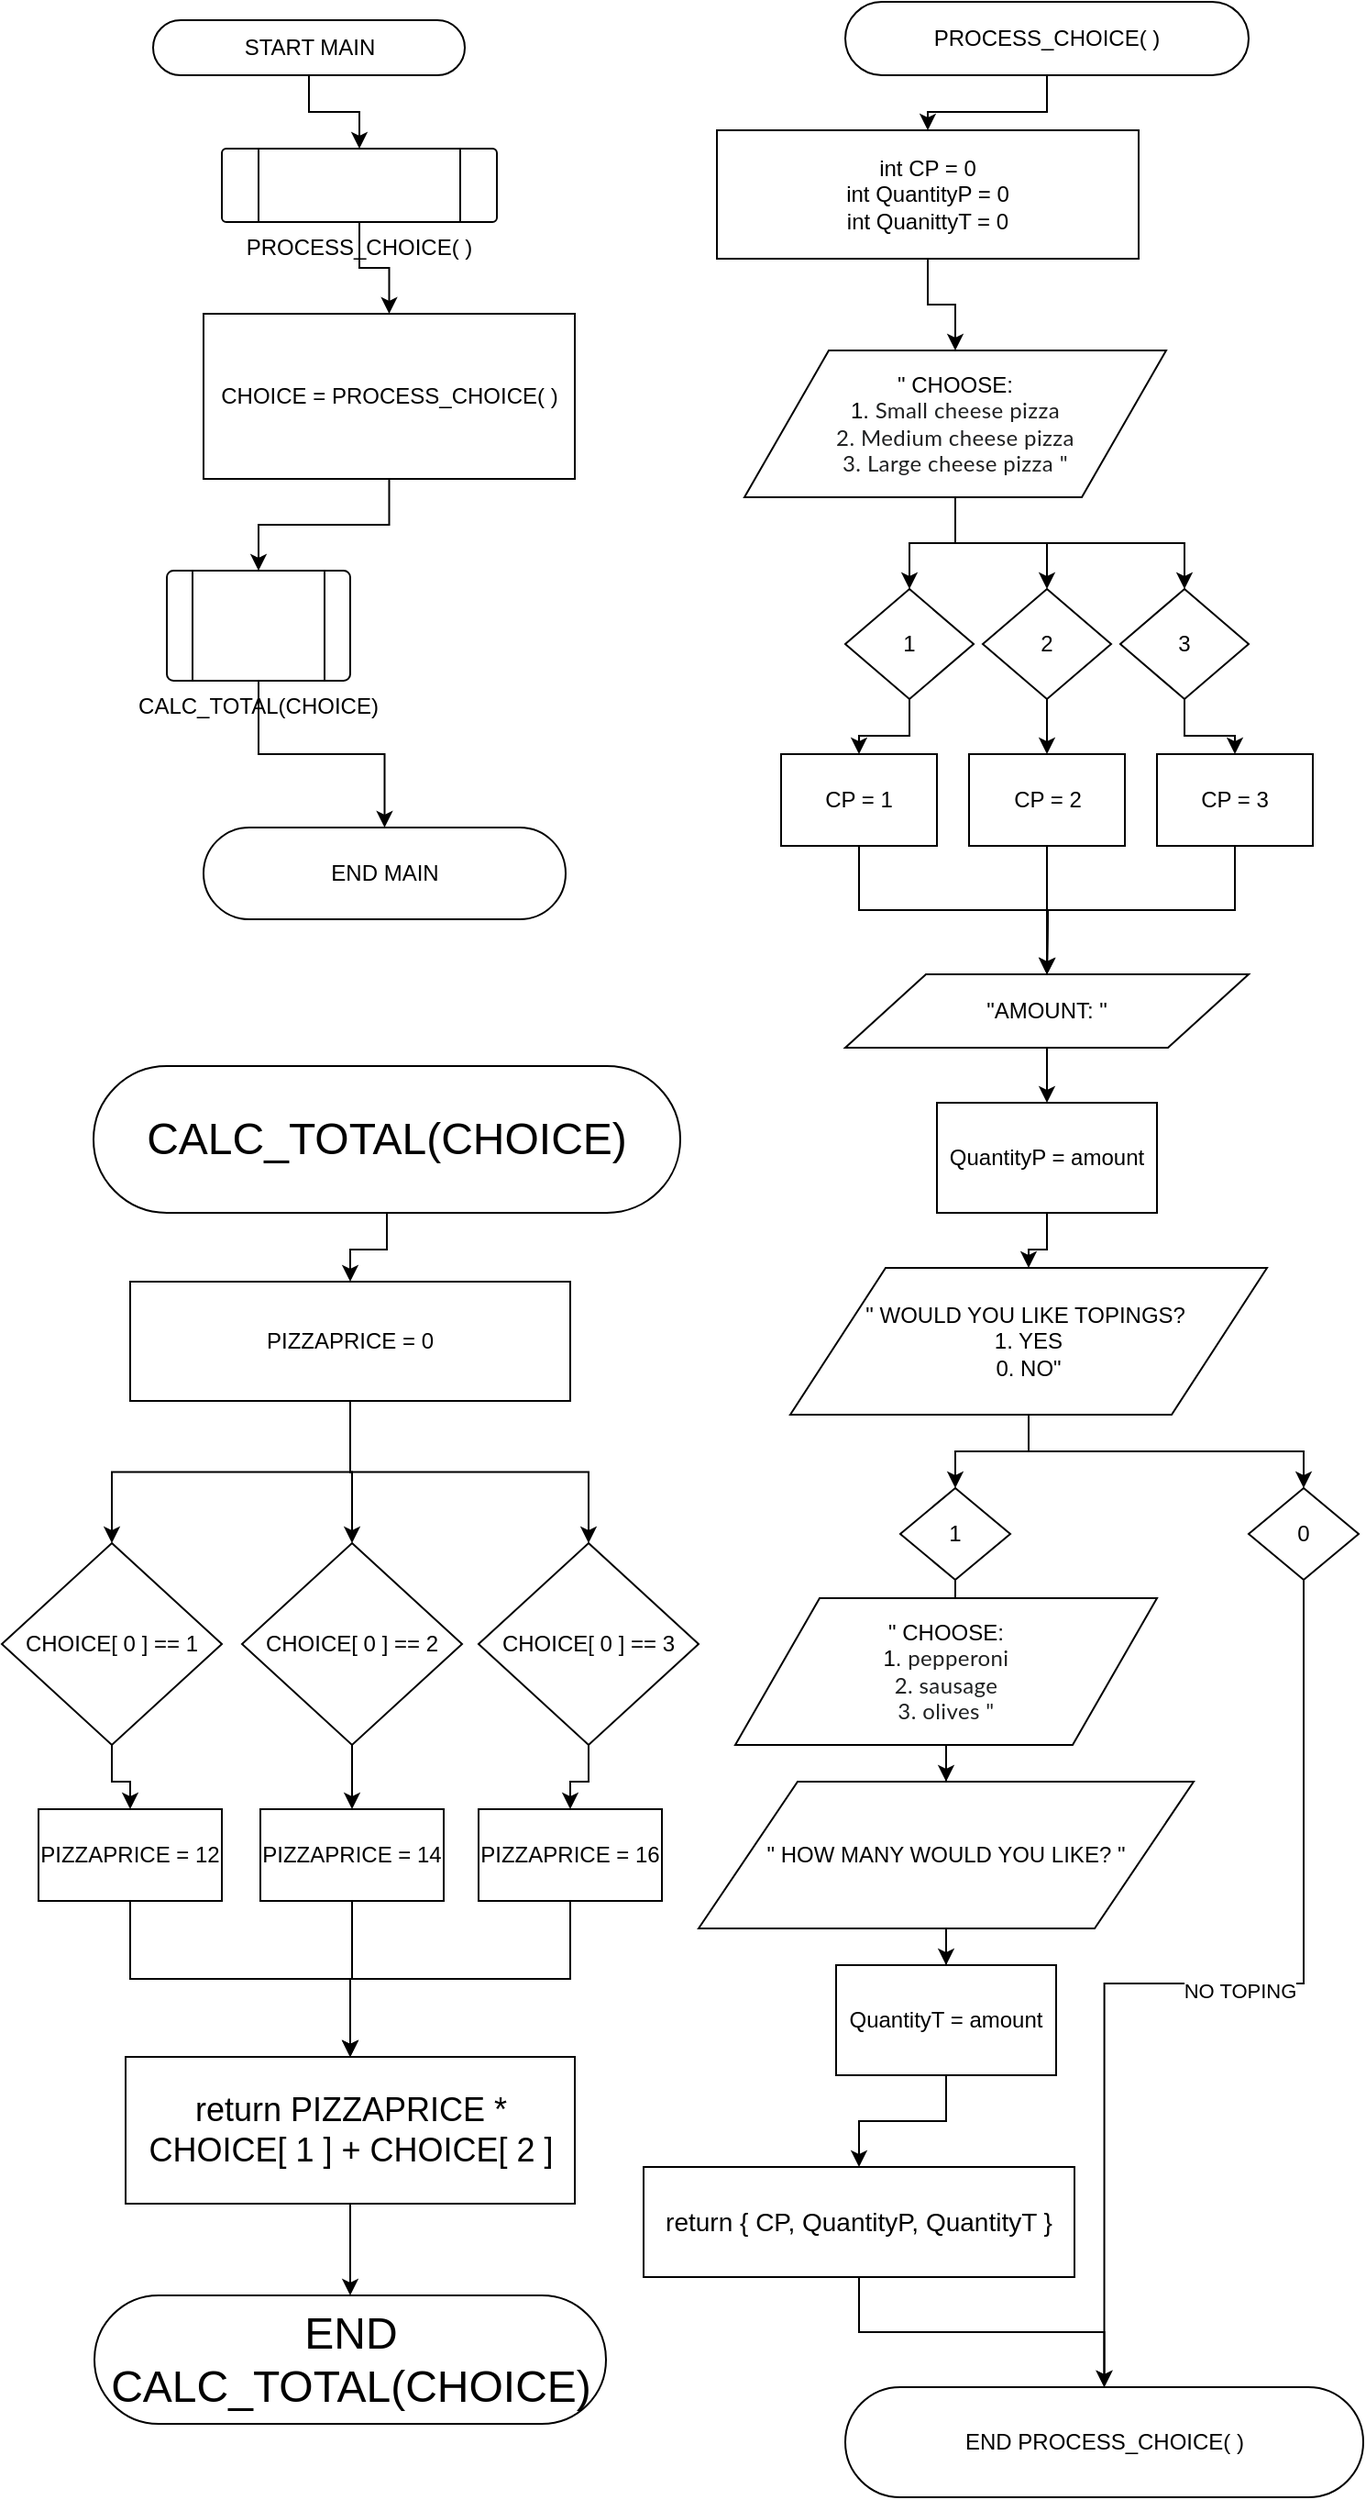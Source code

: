 <mxfile version="24.6.5" type="github">
  <diagram name="Page-1" id="Bwrql6FO_Pp4iYdtCRvU">
    <mxGraphModel dx="577" dy="674" grid="1" gridSize="10" guides="1" tooltips="1" connect="1" arrows="1" fold="1" page="1" pageScale="1" pageWidth="850" pageHeight="1100" math="0" shadow="0">
      <root>
        <mxCell id="0" />
        <mxCell id="1" parent="0" />
        <mxCell id="jd5DZ7lS3QpHcR33lxbT-20" value="" style="edgeStyle=orthogonalEdgeStyle;rounded=0;orthogonalLoop=1;jettySize=auto;html=1;" edge="1" parent="1" source="Y5ReOfjwJdekTtEq4LtW-1" target="jd5DZ7lS3QpHcR33lxbT-10">
          <mxGeometry relative="1" as="geometry" />
        </mxCell>
        <mxCell id="Y5ReOfjwJdekTtEq4LtW-1" value="START MAIN" style="html=1;dashed=0;whiteSpace=wrap;shape=mxgraph.dfd.start" parent="1" vertex="1">
          <mxGeometry x="112.5" y="50" width="170" height="30" as="geometry" />
        </mxCell>
        <mxCell id="jd5DZ7lS3QpHcR33lxbT-66" style="edgeStyle=orthogonalEdgeStyle;rounded=0;orthogonalLoop=1;jettySize=auto;html=1;entryX=0.5;entryY=0;entryDx=0;entryDy=0;" edge="1" parent="1" source="jd5DZ7lS3QpHcR33lxbT-8" target="jd5DZ7lS3QpHcR33lxbT-36">
          <mxGeometry relative="1" as="geometry" />
        </mxCell>
        <mxCell id="jd5DZ7lS3QpHcR33lxbT-67" style="edgeStyle=orthogonalEdgeStyle;rounded=0;orthogonalLoop=1;jettySize=auto;html=1;" edge="1" parent="1" source="jd5DZ7lS3QpHcR33lxbT-8" target="jd5DZ7lS3QpHcR33lxbT-25">
          <mxGeometry relative="1" as="geometry" />
        </mxCell>
        <mxCell id="jd5DZ7lS3QpHcR33lxbT-68" style="edgeStyle=orthogonalEdgeStyle;rounded=0;orthogonalLoop=1;jettySize=auto;html=1;entryX=0.5;entryY=0;entryDx=0;entryDy=0;" edge="1" parent="1" source="jd5DZ7lS3QpHcR33lxbT-8" target="jd5DZ7lS3QpHcR33lxbT-35">
          <mxGeometry relative="1" as="geometry" />
        </mxCell>
        <mxCell id="jd5DZ7lS3QpHcR33lxbT-8" value="&lt;font style=&quot;font-size: 12px;&quot;&gt;&quot;&amp;nbsp;&lt;/font&gt;&lt;span style=&quot;background-color: initial;&quot;&gt;CHOOSE:&lt;/span&gt;&lt;div&gt;&lt;font style=&quot;font-size: 12px;&quot;&gt;1.&amp;nbsp;&lt;span style=&quot;color: rgb(32, 33, 34); font-family: Lato, &amp;quot;Lucida Sans Unicode&amp;quot;, &amp;quot;Lucida Grande&amp;quot;, sans-serif; letter-spacing: 0.2px; text-align: start; background-color: rgb(255, 255, 255);&quot;&gt;Small cheese pizza&lt;/span&gt;&lt;/font&gt;&lt;div&gt;&lt;font style=&quot;font-size: 12px;&quot;&gt;&lt;span style=&quot;color: rgb(32, 33, 34); font-family: Lato, &amp;quot;Lucida Sans Unicode&amp;quot;, &amp;quot;Lucida Grande&amp;quot;, sans-serif; letter-spacing: 0.2px; text-align: start; background-color: rgb(255, 255, 255);&quot;&gt;2. Medium cheese pizza&lt;/span&gt;&lt;/font&gt;&lt;/div&gt;&lt;div&gt;&lt;font style=&quot;font-size: 12px;&quot;&gt;&lt;span style=&quot;color: rgb(32, 33, 34); font-family: Lato, &amp;quot;Lucida Sans Unicode&amp;quot;, &amp;quot;Lucida Grande&amp;quot;, sans-serif; letter-spacing: 0.2px; text-align: start; background-color: rgb(255, 255, 255);&quot;&gt;3. Large cheese pizza &quot;&lt;/span&gt;&lt;/font&gt;&lt;/div&gt;&lt;/div&gt;" style="shape=parallelogram;perimeter=parallelogramPerimeter;whiteSpace=wrap;html=1;dashed=0;" vertex="1" parent="1">
          <mxGeometry x="435" y="230" width="230" height="80" as="geometry" />
        </mxCell>
        <mxCell id="jd5DZ7lS3QpHcR33lxbT-13" value="" style="edgeStyle=orthogonalEdgeStyle;rounded=0;orthogonalLoop=1;jettySize=auto;html=1;" edge="1" parent="1" source="jd5DZ7lS3QpHcR33lxbT-10" target="jd5DZ7lS3QpHcR33lxbT-12">
          <mxGeometry relative="1" as="geometry" />
        </mxCell>
        <mxCell id="jd5DZ7lS3QpHcR33lxbT-10" value="PROCESS_CHOICE( )" style="verticalLabelPosition=bottom;verticalAlign=top;html=1;shape=process;whiteSpace=wrap;rounded=1;size=0.136;arcSize=6;" vertex="1" parent="1">
          <mxGeometry x="150" y="120" width="150" height="40" as="geometry" />
        </mxCell>
        <mxCell id="jd5DZ7lS3QpHcR33lxbT-15" value="" style="edgeStyle=orthogonalEdgeStyle;rounded=0;orthogonalLoop=1;jettySize=auto;html=1;" edge="1" parent="1" source="jd5DZ7lS3QpHcR33lxbT-12" target="jd5DZ7lS3QpHcR33lxbT-14">
          <mxGeometry relative="1" as="geometry" />
        </mxCell>
        <mxCell id="jd5DZ7lS3QpHcR33lxbT-12" value="CHOICE = PROCESS_CHOICE( )" style="html=1;dashed=0;whiteSpace=wrap;" vertex="1" parent="1">
          <mxGeometry x="140" y="210" width="202.5" height="90" as="geometry" />
        </mxCell>
        <mxCell id="jd5DZ7lS3QpHcR33lxbT-120" value="" style="edgeStyle=orthogonalEdgeStyle;rounded=0;orthogonalLoop=1;jettySize=auto;html=1;" edge="1" parent="1" source="jd5DZ7lS3QpHcR33lxbT-14" target="jd5DZ7lS3QpHcR33lxbT-16">
          <mxGeometry relative="1" as="geometry" />
        </mxCell>
        <mxCell id="jd5DZ7lS3QpHcR33lxbT-14" value="CALC_TOTAL(CHOICE)" style="verticalLabelPosition=bottom;verticalAlign=top;html=1;shape=process;whiteSpace=wrap;rounded=1;size=0.14;arcSize=6;" vertex="1" parent="1">
          <mxGeometry x="120" y="350" width="100" height="60" as="geometry" />
        </mxCell>
        <mxCell id="jd5DZ7lS3QpHcR33lxbT-16" value="END MAIN" style="html=1;dashed=0;whiteSpace=wrap;shape=mxgraph.dfd.start" vertex="1" parent="1">
          <mxGeometry x="140" y="490" width="197.5" height="50" as="geometry" />
        </mxCell>
        <mxCell id="jd5DZ7lS3QpHcR33lxbT-22" value="" style="edgeStyle=orthogonalEdgeStyle;rounded=0;orthogonalLoop=1;jettySize=auto;html=1;" edge="1" parent="1" source="jd5DZ7lS3QpHcR33lxbT-18" target="jd5DZ7lS3QpHcR33lxbT-21">
          <mxGeometry relative="1" as="geometry" />
        </mxCell>
        <mxCell id="jd5DZ7lS3QpHcR33lxbT-18" value="PROCESS_CHOICE( )" style="html=1;dashed=0;whiteSpace=wrap;shape=mxgraph.dfd.start" vertex="1" parent="1">
          <mxGeometry x="490" y="40" width="220" height="40" as="geometry" />
        </mxCell>
        <mxCell id="jd5DZ7lS3QpHcR33lxbT-23" value="" style="edgeStyle=orthogonalEdgeStyle;rounded=0;orthogonalLoop=1;jettySize=auto;html=1;" edge="1" parent="1" source="jd5DZ7lS3QpHcR33lxbT-21" target="jd5DZ7lS3QpHcR33lxbT-8">
          <mxGeometry relative="1" as="geometry" />
        </mxCell>
        <mxCell id="jd5DZ7lS3QpHcR33lxbT-21" value="&lt;div&gt;int CP = 0&lt;/div&gt;&lt;div&gt;int QuantityP = 0&lt;/div&gt;&lt;div&gt;int QuanittyT = 0&lt;/div&gt;" style="html=1;dashed=0;whiteSpace=wrap;" vertex="1" parent="1">
          <mxGeometry x="420" y="110" width="230" height="70" as="geometry" />
        </mxCell>
        <mxCell id="jd5DZ7lS3QpHcR33lxbT-40" value="" style="edgeStyle=orthogonalEdgeStyle;rounded=0;orthogonalLoop=1;jettySize=auto;html=1;" edge="1" parent="1" source="jd5DZ7lS3QpHcR33lxbT-25" target="jd5DZ7lS3QpHcR33lxbT-39">
          <mxGeometry relative="1" as="geometry" />
        </mxCell>
        <mxCell id="jd5DZ7lS3QpHcR33lxbT-25" value="1" style="rhombus;whiteSpace=wrap;html=1;dashed=0;" vertex="1" parent="1">
          <mxGeometry x="490" y="360" width="70" height="60" as="geometry" />
        </mxCell>
        <mxCell id="jd5DZ7lS3QpHcR33lxbT-46" value="" style="edgeStyle=orthogonalEdgeStyle;rounded=0;orthogonalLoop=1;jettySize=auto;html=1;" edge="1" parent="1" source="jd5DZ7lS3QpHcR33lxbT-35" target="jd5DZ7lS3QpHcR33lxbT-44">
          <mxGeometry relative="1" as="geometry" />
        </mxCell>
        <mxCell id="jd5DZ7lS3QpHcR33lxbT-35" value="3" style="rhombus;whiteSpace=wrap;html=1;dashed=0;" vertex="1" parent="1">
          <mxGeometry x="640" y="360" width="70" height="60" as="geometry" />
        </mxCell>
        <mxCell id="jd5DZ7lS3QpHcR33lxbT-45" value="" style="edgeStyle=orthogonalEdgeStyle;rounded=0;orthogonalLoop=1;jettySize=auto;html=1;" edge="1" parent="1" source="jd5DZ7lS3QpHcR33lxbT-36" target="jd5DZ7lS3QpHcR33lxbT-43">
          <mxGeometry relative="1" as="geometry" />
        </mxCell>
        <mxCell id="jd5DZ7lS3QpHcR33lxbT-36" value="2" style="rhombus;whiteSpace=wrap;html=1;dashed=0;" vertex="1" parent="1">
          <mxGeometry x="565" y="360" width="70" height="60" as="geometry" />
        </mxCell>
        <mxCell id="jd5DZ7lS3QpHcR33lxbT-61" style="edgeStyle=orthogonalEdgeStyle;rounded=0;orthogonalLoop=1;jettySize=auto;html=1;exitX=0.5;exitY=1;exitDx=0;exitDy=0;entryX=0.5;entryY=0;entryDx=0;entryDy=0;" edge="1" parent="1" source="jd5DZ7lS3QpHcR33lxbT-39">
          <mxGeometry relative="1" as="geometry">
            <mxPoint x="600" y="570" as="targetPoint" />
          </mxGeometry>
        </mxCell>
        <mxCell id="jd5DZ7lS3QpHcR33lxbT-39" value="CP = 1" style="whiteSpace=wrap;html=1;dashed=0;" vertex="1" parent="1">
          <mxGeometry x="455" y="450" width="85" height="50" as="geometry" />
        </mxCell>
        <mxCell id="jd5DZ7lS3QpHcR33lxbT-57" value="" style="edgeStyle=orthogonalEdgeStyle;rounded=0;orthogonalLoop=1;jettySize=auto;html=1;" edge="1" parent="1" source="jd5DZ7lS3QpHcR33lxbT-43">
          <mxGeometry relative="1" as="geometry">
            <mxPoint x="600" y="570" as="targetPoint" />
          </mxGeometry>
        </mxCell>
        <mxCell id="jd5DZ7lS3QpHcR33lxbT-43" value="CP = 2" style="whiteSpace=wrap;html=1;dashed=0;" vertex="1" parent="1">
          <mxGeometry x="557.5" y="450" width="85" height="50" as="geometry" />
        </mxCell>
        <mxCell id="jd5DZ7lS3QpHcR33lxbT-62" style="edgeStyle=orthogonalEdgeStyle;rounded=0;orthogonalLoop=1;jettySize=auto;html=1;exitX=0.5;exitY=1;exitDx=0;exitDy=0;" edge="1" parent="1" source="jd5DZ7lS3QpHcR33lxbT-44">
          <mxGeometry relative="1" as="geometry">
            <mxPoint x="600" y="570" as="targetPoint" />
          </mxGeometry>
        </mxCell>
        <mxCell id="jd5DZ7lS3QpHcR33lxbT-44" value="CP = 3" style="whiteSpace=wrap;html=1;dashed=0;" vertex="1" parent="1">
          <mxGeometry x="660" y="450" width="85" height="50" as="geometry" />
        </mxCell>
        <mxCell id="jd5DZ7lS3QpHcR33lxbT-73" value="" style="edgeStyle=orthogonalEdgeStyle;rounded=0;orthogonalLoop=1;jettySize=auto;html=1;" edge="1" parent="1" source="jd5DZ7lS3QpHcR33lxbT-64" target="jd5DZ7lS3QpHcR33lxbT-72">
          <mxGeometry relative="1" as="geometry" />
        </mxCell>
        <mxCell id="jd5DZ7lS3QpHcR33lxbT-64" value="&quot;AMOUNT: &quot;" style="shape=parallelogram;perimeter=parallelogramPerimeter;whiteSpace=wrap;html=1;dashed=0;" vertex="1" parent="1">
          <mxGeometry x="490" y="570" width="220" height="40" as="geometry" />
        </mxCell>
        <mxCell id="jd5DZ7lS3QpHcR33lxbT-75" value="" style="edgeStyle=orthogonalEdgeStyle;rounded=0;orthogonalLoop=1;jettySize=auto;html=1;" edge="1" parent="1" source="jd5DZ7lS3QpHcR33lxbT-72" target="jd5DZ7lS3QpHcR33lxbT-74">
          <mxGeometry relative="1" as="geometry" />
        </mxCell>
        <mxCell id="jd5DZ7lS3QpHcR33lxbT-72" value="QuantityP = amount" style="whiteSpace=wrap;html=1;dashed=0;" vertex="1" parent="1">
          <mxGeometry x="540" y="640" width="120" height="60" as="geometry" />
        </mxCell>
        <mxCell id="jd5DZ7lS3QpHcR33lxbT-79" style="edgeStyle=orthogonalEdgeStyle;rounded=0;orthogonalLoop=1;jettySize=auto;html=1;entryX=0.5;entryY=0;entryDx=0;entryDy=0;" edge="1" parent="1" source="jd5DZ7lS3QpHcR33lxbT-74" target="jd5DZ7lS3QpHcR33lxbT-76">
          <mxGeometry relative="1" as="geometry" />
        </mxCell>
        <mxCell id="jd5DZ7lS3QpHcR33lxbT-80" style="edgeStyle=orthogonalEdgeStyle;rounded=0;orthogonalLoop=1;jettySize=auto;html=1;entryX=0.5;entryY=0;entryDx=0;entryDy=0;" edge="1" parent="1" source="jd5DZ7lS3QpHcR33lxbT-74" target="jd5DZ7lS3QpHcR33lxbT-77">
          <mxGeometry relative="1" as="geometry" />
        </mxCell>
        <mxCell id="jd5DZ7lS3QpHcR33lxbT-74" value="&quot; WOULD YOU LIKE TOPINGS?&amp;nbsp;&lt;div&gt;1. YES&lt;/div&gt;&lt;div&gt;0. NO&lt;span style=&quot;background-color: initial;&quot;&gt;&quot;&lt;/span&gt;&lt;/div&gt;" style="shape=parallelogram;perimeter=parallelogramPerimeter;whiteSpace=wrap;html=1;dashed=0;" vertex="1" parent="1">
          <mxGeometry x="460" y="730" width="260" height="80" as="geometry" />
        </mxCell>
        <mxCell id="jd5DZ7lS3QpHcR33lxbT-82" value="" style="edgeStyle=orthogonalEdgeStyle;rounded=0;orthogonalLoop=1;jettySize=auto;html=1;" edge="1" parent="1" source="jd5DZ7lS3QpHcR33lxbT-76" target="jd5DZ7lS3QpHcR33lxbT-81">
          <mxGeometry relative="1" as="geometry" />
        </mxCell>
        <mxCell id="jd5DZ7lS3QpHcR33lxbT-76" value="1" style="shape=rhombus;html=1;dashed=0;whiteSpace=wrap;perimeter=rhombusPerimeter;" vertex="1" parent="1">
          <mxGeometry x="520" y="850" width="60" height="50" as="geometry" />
        </mxCell>
        <mxCell id="jd5DZ7lS3QpHcR33lxbT-77" value="0" style="shape=rhombus;html=1;dashed=0;whiteSpace=wrap;perimeter=rhombusPerimeter;" vertex="1" parent="1">
          <mxGeometry x="710" y="850" width="60" height="50" as="geometry" />
        </mxCell>
        <mxCell id="jd5DZ7lS3QpHcR33lxbT-85" value="" style="edgeStyle=orthogonalEdgeStyle;rounded=0;orthogonalLoop=1;jettySize=auto;html=1;" edge="1" parent="1" source="jd5DZ7lS3QpHcR33lxbT-81" target="jd5DZ7lS3QpHcR33lxbT-84">
          <mxGeometry relative="1" as="geometry" />
        </mxCell>
        <mxCell id="jd5DZ7lS3QpHcR33lxbT-81" value="&lt;font style=&quot;font-size: 12px;&quot;&gt;&quot;&amp;nbsp;&lt;/font&gt;&lt;span style=&quot;background-color: initial;&quot;&gt;CHOOSE:&lt;/span&gt;&lt;div&gt;&lt;div style=&quot;text-align: start;&quot;&gt;&lt;span style=&quot;background-color: initial;&quot;&gt;1. &lt;/span&gt;&lt;font face=&quot;Lato, Lucida Sans Unicode, Lucida Grande, sans-serif&quot; color=&quot;#202122&quot;&gt;&lt;span style=&quot;letter-spacing: 0.2px; background-color: rgb(255, 255, 255);&quot;&gt;pepperoni&lt;/span&gt;&lt;/font&gt;&lt;/div&gt;&lt;div&gt;&lt;font style=&quot;font-size: 12px;&quot;&gt;&lt;span style=&quot;color: rgb(32, 33, 34); font-family: Lato, &amp;quot;Lucida Sans Unicode&amp;quot;, &amp;quot;Lucida Grande&amp;quot;, sans-serif; letter-spacing: 0.2px; text-align: start; background-color: rgb(255, 255, 255);&quot;&gt;2. sausage&lt;/span&gt;&lt;/font&gt;&lt;/div&gt;&lt;div&gt;&lt;font style=&quot;font-size: 12px;&quot;&gt;&lt;span style=&quot;color: rgb(32, 33, 34); font-family: Lato, &amp;quot;Lucida Sans Unicode&amp;quot;, &amp;quot;Lucida Grande&amp;quot;, sans-serif; letter-spacing: 0.2px; text-align: start; background-color: rgb(255, 255, 255);&quot;&gt;3. olives &quot;&lt;/span&gt;&lt;/font&gt;&lt;/div&gt;&lt;/div&gt;" style="shape=parallelogram;perimeter=parallelogramPerimeter;whiteSpace=wrap;html=1;dashed=0;" vertex="1" parent="1">
          <mxGeometry x="430" y="910" width="230" height="80" as="geometry" />
        </mxCell>
        <mxCell id="jd5DZ7lS3QpHcR33lxbT-87" value="" style="edgeStyle=orthogonalEdgeStyle;rounded=0;orthogonalLoop=1;jettySize=auto;html=1;" edge="1" parent="1" source="jd5DZ7lS3QpHcR33lxbT-84" target="jd5DZ7lS3QpHcR33lxbT-86">
          <mxGeometry relative="1" as="geometry" />
        </mxCell>
        <mxCell id="jd5DZ7lS3QpHcR33lxbT-84" value="&quot; HOW MANY WOULD YOU LIKE? &quot;" style="shape=parallelogram;perimeter=parallelogramPerimeter;whiteSpace=wrap;html=1;dashed=0;" vertex="1" parent="1">
          <mxGeometry x="410" y="1010" width="270" height="80" as="geometry" />
        </mxCell>
        <mxCell id="jd5DZ7lS3QpHcR33lxbT-89" value="" style="edgeStyle=orthogonalEdgeStyle;rounded=0;orthogonalLoop=1;jettySize=auto;html=1;" edge="1" parent="1" source="jd5DZ7lS3QpHcR33lxbT-86" target="jd5DZ7lS3QpHcR33lxbT-88">
          <mxGeometry relative="1" as="geometry" />
        </mxCell>
        <mxCell id="jd5DZ7lS3QpHcR33lxbT-86" value="QuantityT = amount" style="whiteSpace=wrap;html=1;dashed=0;" vertex="1" parent="1">
          <mxGeometry x="485" y="1110" width="120" height="60" as="geometry" />
        </mxCell>
        <mxCell id="jd5DZ7lS3QpHcR33lxbT-92" value="" style="edgeStyle=orthogonalEdgeStyle;rounded=0;orthogonalLoop=1;jettySize=auto;html=1;" edge="1" parent="1" source="jd5DZ7lS3QpHcR33lxbT-88" target="jd5DZ7lS3QpHcR33lxbT-91">
          <mxGeometry relative="1" as="geometry" />
        </mxCell>
        <mxCell id="jd5DZ7lS3QpHcR33lxbT-88" value="&lt;font style=&quot;font-size: 14px;&quot;&gt;return { CP, QuantityP, QuantityT }&lt;/font&gt;" style="whiteSpace=wrap;html=1;dashed=0;" vertex="1" parent="1">
          <mxGeometry x="380" y="1220" width="235" height="60" as="geometry" />
        </mxCell>
        <mxCell id="jd5DZ7lS3QpHcR33lxbT-91" value="END PROCESS_CHOICE( )" style="html=1;dashed=0;whiteSpace=wrap;shape=mxgraph.dfd.start" vertex="1" parent="1">
          <mxGeometry x="490" y="1340" width="282.5" height="60" as="geometry" />
        </mxCell>
        <mxCell id="jd5DZ7lS3QpHcR33lxbT-93" style="edgeStyle=orthogonalEdgeStyle;rounded=0;orthogonalLoop=1;jettySize=auto;html=1;entryX=0.5;entryY=0.5;entryDx=0;entryDy=-30;entryPerimeter=0;" edge="1" parent="1" source="jd5DZ7lS3QpHcR33lxbT-77" target="jd5DZ7lS3QpHcR33lxbT-91">
          <mxGeometry relative="1" as="geometry" />
        </mxCell>
        <mxCell id="jd5DZ7lS3QpHcR33lxbT-94" value="NO TOPING" style="edgeLabel;html=1;align=center;verticalAlign=middle;resizable=0;points=[];" vertex="1" connectable="0" parent="jd5DZ7lS3QpHcR33lxbT-93">
          <mxGeometry x="-0.07" y="4" relative="1" as="geometry">
            <mxPoint as="offset" />
          </mxGeometry>
        </mxCell>
        <mxCell id="jd5DZ7lS3QpHcR33lxbT-100" value="" style="edgeStyle=orthogonalEdgeStyle;rounded=0;orthogonalLoop=1;jettySize=auto;html=1;" edge="1" parent="1" source="jd5DZ7lS3QpHcR33lxbT-95" target="jd5DZ7lS3QpHcR33lxbT-99">
          <mxGeometry relative="1" as="geometry" />
        </mxCell>
        <mxCell id="jd5DZ7lS3QpHcR33lxbT-95" value="&lt;font style=&quot;font-size: 24px;&quot;&gt;CALC_TOTAL(CHOICE)&lt;/font&gt;" style="html=1;dashed=0;whiteSpace=wrap;shape=mxgraph.dfd.start" vertex="1" parent="1">
          <mxGeometry x="80" y="620" width="320" height="80" as="geometry" />
        </mxCell>
        <mxCell id="jd5DZ7lS3QpHcR33lxbT-111" value="" style="edgeStyle=orthogonalEdgeStyle;rounded=0;orthogonalLoop=1;jettySize=auto;html=1;" edge="1" parent="1" source="jd5DZ7lS3QpHcR33lxbT-98" target="jd5DZ7lS3QpHcR33lxbT-108">
          <mxGeometry relative="1" as="geometry" />
        </mxCell>
        <mxCell id="jd5DZ7lS3QpHcR33lxbT-98" value="CHOICE[ 0 ] == 2" style="shape=rhombus;html=1;dashed=0;whiteSpace=wrap;perimeter=rhombusPerimeter;" vertex="1" parent="1">
          <mxGeometry x="161" y="880" width="120" height="110" as="geometry" />
        </mxCell>
        <mxCell id="jd5DZ7lS3QpHcR33lxbT-101" value="" style="edgeStyle=orthogonalEdgeStyle;rounded=0;orthogonalLoop=1;jettySize=auto;html=1;" edge="1" parent="1" source="jd5DZ7lS3QpHcR33lxbT-99" target="jd5DZ7lS3QpHcR33lxbT-98">
          <mxGeometry relative="1" as="geometry" />
        </mxCell>
        <mxCell id="jd5DZ7lS3QpHcR33lxbT-104" style="edgeStyle=orthogonalEdgeStyle;rounded=0;orthogonalLoop=1;jettySize=auto;html=1;entryX=0.5;entryY=0;entryDx=0;entryDy=0;" edge="1" parent="1" source="jd5DZ7lS3QpHcR33lxbT-99" target="jd5DZ7lS3QpHcR33lxbT-102">
          <mxGeometry relative="1" as="geometry" />
        </mxCell>
        <mxCell id="jd5DZ7lS3QpHcR33lxbT-105" style="edgeStyle=orthogonalEdgeStyle;rounded=0;orthogonalLoop=1;jettySize=auto;html=1;" edge="1" parent="1" source="jd5DZ7lS3QpHcR33lxbT-99" target="jd5DZ7lS3QpHcR33lxbT-103">
          <mxGeometry relative="1" as="geometry" />
        </mxCell>
        <mxCell id="jd5DZ7lS3QpHcR33lxbT-99" value="PIZZAPRICE = 0" style="html=1;dashed=0;whiteSpace=wrap;" vertex="1" parent="1">
          <mxGeometry x="100" y="737.5" width="240" height="65" as="geometry" />
        </mxCell>
        <mxCell id="jd5DZ7lS3QpHcR33lxbT-107" value="" style="edgeStyle=orthogonalEdgeStyle;rounded=0;orthogonalLoop=1;jettySize=auto;html=1;" edge="1" parent="1" source="jd5DZ7lS3QpHcR33lxbT-102" target="jd5DZ7lS3QpHcR33lxbT-106">
          <mxGeometry relative="1" as="geometry" />
        </mxCell>
        <mxCell id="jd5DZ7lS3QpHcR33lxbT-102" value="CHOICE[ 0 ] == 1" style="shape=rhombus;html=1;dashed=0;whiteSpace=wrap;perimeter=rhombusPerimeter;" vertex="1" parent="1">
          <mxGeometry x="30" y="880" width="120" height="110" as="geometry" />
        </mxCell>
        <mxCell id="jd5DZ7lS3QpHcR33lxbT-110" value="" style="edgeStyle=orthogonalEdgeStyle;rounded=0;orthogonalLoop=1;jettySize=auto;html=1;" edge="1" parent="1" source="jd5DZ7lS3QpHcR33lxbT-103" target="jd5DZ7lS3QpHcR33lxbT-109">
          <mxGeometry relative="1" as="geometry" />
        </mxCell>
        <mxCell id="jd5DZ7lS3QpHcR33lxbT-103" value="CHOICE[ 0 ] == 3" style="shape=rhombus;html=1;dashed=0;whiteSpace=wrap;perimeter=rhombusPerimeter;" vertex="1" parent="1">
          <mxGeometry x="290" y="880" width="120" height="110" as="geometry" />
        </mxCell>
        <mxCell id="jd5DZ7lS3QpHcR33lxbT-113" value="" style="edgeStyle=orthogonalEdgeStyle;rounded=0;orthogonalLoop=1;jettySize=auto;html=1;" edge="1" parent="1" source="jd5DZ7lS3QpHcR33lxbT-106" target="jd5DZ7lS3QpHcR33lxbT-112">
          <mxGeometry relative="1" as="geometry" />
        </mxCell>
        <mxCell id="jd5DZ7lS3QpHcR33lxbT-106" value="PIZZAPRICE = 12" style="html=1;dashed=0;whiteSpace=wrap;" vertex="1" parent="1">
          <mxGeometry x="50" y="1025" width="100" height="50" as="geometry" />
        </mxCell>
        <mxCell id="jd5DZ7lS3QpHcR33lxbT-114" value="" style="edgeStyle=orthogonalEdgeStyle;rounded=0;orthogonalLoop=1;jettySize=auto;html=1;" edge="1" parent="1" source="jd5DZ7lS3QpHcR33lxbT-108" target="jd5DZ7lS3QpHcR33lxbT-112">
          <mxGeometry relative="1" as="geometry" />
        </mxCell>
        <mxCell id="jd5DZ7lS3QpHcR33lxbT-108" value="PIZZAPRICE = 14" style="html=1;dashed=0;whiteSpace=wrap;" vertex="1" parent="1">
          <mxGeometry x="171" y="1025" width="100" height="50" as="geometry" />
        </mxCell>
        <mxCell id="jd5DZ7lS3QpHcR33lxbT-115" value="" style="edgeStyle=orthogonalEdgeStyle;rounded=0;orthogonalLoop=1;jettySize=auto;html=1;" edge="1" parent="1" source="jd5DZ7lS3QpHcR33lxbT-109" target="jd5DZ7lS3QpHcR33lxbT-112">
          <mxGeometry relative="1" as="geometry" />
        </mxCell>
        <mxCell id="jd5DZ7lS3QpHcR33lxbT-109" value="PIZZAPRICE = 16" style="html=1;dashed=0;whiteSpace=wrap;" vertex="1" parent="1">
          <mxGeometry x="290" y="1025" width="100" height="50" as="geometry" />
        </mxCell>
        <mxCell id="jd5DZ7lS3QpHcR33lxbT-118" value="" style="edgeStyle=orthogonalEdgeStyle;rounded=0;orthogonalLoop=1;jettySize=auto;html=1;" edge="1" parent="1" source="jd5DZ7lS3QpHcR33lxbT-112" target="jd5DZ7lS3QpHcR33lxbT-116">
          <mxGeometry relative="1" as="geometry" />
        </mxCell>
        <mxCell id="jd5DZ7lS3QpHcR33lxbT-112" value="&lt;font style=&quot;font-size: 18px;&quot;&gt;return&amp;nbsp;&lt;/font&gt;&lt;span style=&quot;font-size: 18px; background-color: initial;&quot;&gt;PIZZAPRICE * CHOICE[ 1 ] + CHOICE[ 2 ]&lt;/span&gt;" style="html=1;dashed=0;whiteSpace=wrap;" vertex="1" parent="1">
          <mxGeometry x="97.5" y="1160" width="245" height="80" as="geometry" />
        </mxCell>
        <mxCell id="jd5DZ7lS3QpHcR33lxbT-116" value="&lt;span style=&quot;font-size: 24px;&quot;&gt;END CALC_TOTAL(CHOICE)&lt;/span&gt;" style="html=1;dashed=0;whiteSpace=wrap;shape=mxgraph.dfd.start" vertex="1" parent="1">
          <mxGeometry x="80.5" y="1290" width="279" height="70" as="geometry" />
        </mxCell>
      </root>
    </mxGraphModel>
  </diagram>
</mxfile>
